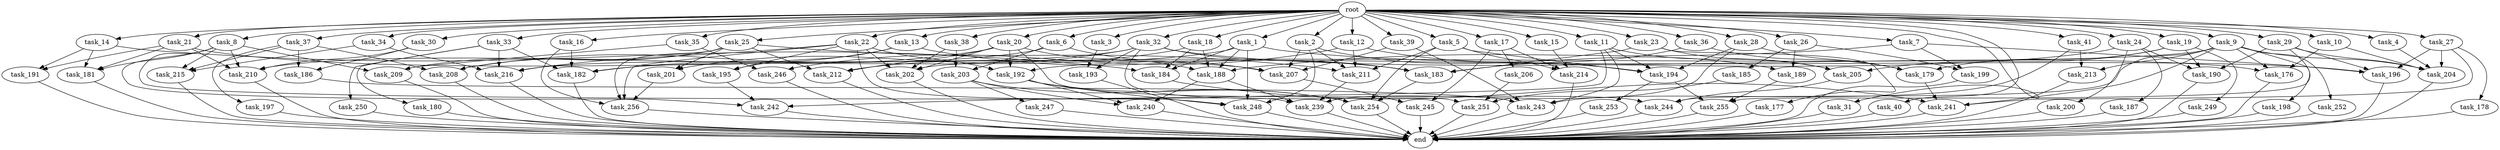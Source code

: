 digraph G {
  task_208 [size="523986010.112000"];
  task_9 [size="1.024000"];
  task_191 [size="1073741824.000000"];
  task_247 [size="420906795.008000"];
  task_27 [size="1.024000"];
  task_251 [size="1314259992.576000"];
  task_4 [size="1.024000"];
  task_2 [size="1.024000"];
  task_13 [size="1.024000"];
  task_256 [size="2345052143.616000"];
  task_182 [size="1778116460.544000"];
  task_207 [size="1365799600.128000"];
  task_186 [size="446676598.784000"];
  task_41 [size="1.024000"];
  task_177 [size="695784701.952000"];
  task_245 [size="936302870.528000"];
  task_6 [size="1.024000"];
  task_32 [size="1.024000"];
  task_216 [size="1803886264.320000"];
  task_189 [size="455266533.376000"];
  task_188 [size="1666447310.848000"];
  task_33 [size="1.024000"];
  task_183 [size="1752346656.768000"];
  task_31 [size="1.024000"];
  task_14 [size="1.024000"];
  task_36 [size="1.024000"];
  task_16 [size="1.024000"];
  task_185 [size="34359738.368000"];
  task_249 [size="309237645.312000"];
  task_239 [size="2164663517.184000"];
  task_243 [size="678604832.768000"];
  task_40 [size="1.024000"];
  task_252 [size="549755813.888000"];
  task_15 [size="1.024000"];
  task_10 [size="1.024000"];
  task_29 [size="1.024000"];
  task_199 [size="455266533.376000"];
  task_240 [size="1494648619.008000"];
  task_209 [size="807453851.648000"];
  task_250 [size="420906795.008000"];
  task_205 [size="1082331758.592000"];
  task_190 [size="695784701.952000"];
  task_26 [size="1.024000"];
  task_25 [size="1.024000"];
  task_201 [size="292057776.128000"];
  end [size="0.000000"];
  task_192 [size="1245540515.840000"];
  task_212 [size="1245540515.840000"];
  task_180 [size="420906795.008000"];
  task_18 [size="1.024000"];
  task_12 [size="1.024000"];
  task_210 [size="1554778161.152000"];
  task_241 [size="1314259992.576000"];
  task_197 [size="137438953.472000"];
  task_242 [size="420906795.008000"];
  task_253 [size="695784701.952000"];
  task_202 [size="1855425871.872000"];
  task_246 [size="841813590.016000"];
  task_184 [size="1151051235.328000"];
  task_21 [size="1.024000"];
  task_37 [size="1.024000"];
  task_244 [size="893353197.568000"];
  task_196 [size="1357209665.536000"];
  task_187 [size="77309411.328000"];
  task_23 [size="1.024000"];
  task_176 [size="1073741824.000000"];
  root [size="0.000000"];
  task_5 [size="1.024000"];
  task_195 [size="1279900254.208000"];
  task_193 [size="910533066.752000"];
  task_11 [size="1.024000"];
  task_194 [size="738734374.912000"];
  task_179 [size="1039382085.632000"];
  task_200 [size="77309411.328000"];
  task_3 [size="1.024000"];
  task_19 [size="1.024000"];
  task_213 [size="627065225.216000"];
  task_206 [size="858993459.200000"];
  task_39 [size="1.024000"];
  task_22 [size="1.024000"];
  task_28 [size="1.024000"];
  task_7 [size="1.024000"];
  task_215 [size="755914244.096000"];
  task_34 [size="1.024000"];
  task_254 [size="1632087572.480000"];
  task_211 [size="850403524.608000"];
  task_17 [size="1.024000"];
  task_248 [size="816043786.240000"];
  task_214 [size="1546188226.560000"];
  task_20 [size="1.024000"];
  task_178 [size="549755813.888000"];
  task_198 [size="549755813.888000"];
  task_1 [size="1.024000"];
  task_181 [size="1382979469.312000"];
  task_204 [size="1795296329.728000"];
  task_35 [size="1.024000"];
  task_30 [size="1.024000"];
  task_203 [size="214748364.800000"];
  task_38 [size="1.024000"];
  task_24 [size="1.024000"];
  task_255 [size="1082331758.592000"];
  task_8 [size="1.024000"];

  task_208 -> end [size="1.000000"];
  task_9 -> task_204 [size="536870912.000000"];
  task_9 -> task_213 [size="536870912.000000"];
  task_9 -> task_241 [size="536870912.000000"];
  task_9 -> task_176 [size="536870912.000000"];
  task_9 -> task_202 [size="536870912.000000"];
  task_9 -> task_252 [size="536870912.000000"];
  task_9 -> task_198 [size="536870912.000000"];
  task_9 -> task_244 [size="536870912.000000"];
  task_191 -> end [size="1.000000"];
  task_247 -> end [size="1.000000"];
  task_27 -> task_204 [size="536870912.000000"];
  task_27 -> task_178 [size="536870912.000000"];
  task_27 -> task_241 [size="536870912.000000"];
  task_27 -> task_196 [size="536870912.000000"];
  task_251 -> end [size="1.000000"];
  task_4 -> task_204 [size="75497472.000000"];
  task_2 -> task_194 [size="209715200.000000"];
  task_2 -> task_207 [size="209715200.000000"];
  task_2 -> task_248 [size="209715200.000000"];
  task_2 -> task_211 [size="209715200.000000"];
  task_13 -> task_195 [size="411041792.000000"];
  task_13 -> task_183 [size="411041792.000000"];
  task_13 -> task_182 [size="411041792.000000"];
  task_256 -> end [size="1.000000"];
  task_182 -> end [size="1.000000"];
  task_207 -> task_245 [size="75497472.000000"];
  task_186 -> task_243 [size="301989888.000000"];
  task_41 -> task_243 [size="75497472.000000"];
  task_41 -> task_213 [size="75497472.000000"];
  task_177 -> end [size="1.000000"];
  task_245 -> end [size="1.000000"];
  task_6 -> task_203 [size="75497472.000000"];
  task_6 -> task_207 [size="75497472.000000"];
  task_6 -> task_210 [size="75497472.000000"];
  task_32 -> task_201 [size="209715200.000000"];
  task_32 -> task_183 [size="209715200.000000"];
  task_32 -> task_193 [size="209715200.000000"];
  task_32 -> task_216 [size="209715200.000000"];
  task_32 -> task_176 [size="209715200.000000"];
  task_32 -> task_251 [size="209715200.000000"];
  task_216 -> end [size="1.000000"];
  task_189 -> task_255 [size="75497472.000000"];
  task_188 -> task_240 [size="838860800.000000"];
  task_188 -> task_239 [size="838860800.000000"];
  task_33 -> task_180 [size="411041792.000000"];
  task_33 -> task_250 [size="411041792.000000"];
  task_33 -> task_182 [size="411041792.000000"];
  task_33 -> task_216 [size="411041792.000000"];
  task_183 -> task_254 [size="838860800.000000"];
  task_31 -> end [size="1.000000"];
  task_14 -> task_184 [size="209715200.000000"];
  task_14 -> task_181 [size="209715200.000000"];
  task_14 -> task_191 [size="209715200.000000"];
  task_36 -> task_183 [size="411041792.000000"];
  task_36 -> task_179 [size="411041792.000000"];
  task_16 -> task_182 [size="838860800.000000"];
  task_16 -> task_256 [size="838860800.000000"];
  task_185 -> task_251 [size="536870912.000000"];
  task_249 -> end [size="1.000000"];
  task_239 -> end [size="1.000000"];
  task_243 -> end [size="1.000000"];
  task_40 -> end [size="1.000000"];
  task_252 -> end [size="1.000000"];
  task_15 -> task_214 [size="536870912.000000"];
  task_10 -> task_204 [size="301989888.000000"];
  task_10 -> task_176 [size="301989888.000000"];
  task_29 -> task_204 [size="301989888.000000"];
  task_29 -> task_190 [size="301989888.000000"];
  task_29 -> task_255 [size="301989888.000000"];
  task_29 -> task_196 [size="301989888.000000"];
  task_199 -> end [size="1.000000"];
  task_240 -> end [size="1.000000"];
  task_209 -> end [size="1.000000"];
  task_250 -> end [size="1.000000"];
  task_205 -> task_244 [size="33554432.000000"];
  task_190 -> end [size="1.000000"];
  task_26 -> task_189 [size="33554432.000000"];
  task_26 -> task_185 [size="33554432.000000"];
  task_26 -> task_199 [size="33554432.000000"];
  task_25 -> task_209 [size="75497472.000000"];
  task_25 -> task_201 [size="75497472.000000"];
  task_25 -> task_256 [size="75497472.000000"];
  task_25 -> task_211 [size="75497472.000000"];
  task_25 -> task_212 [size="75497472.000000"];
  task_25 -> task_208 [size="75497472.000000"];
  task_201 -> task_256 [size="536870912.000000"];
  task_192 -> task_240 [size="209715200.000000"];
  task_192 -> task_248 [size="209715200.000000"];
  task_192 -> task_254 [size="209715200.000000"];
  task_212 -> end [size="1.000000"];
  task_180 -> end [size="1.000000"];
  task_18 -> task_184 [size="838860800.000000"];
  task_18 -> task_188 [size="838860800.000000"];
  task_18 -> task_212 [size="838860800.000000"];
  task_12 -> task_189 [size="411041792.000000"];
  task_12 -> task_211 [size="411041792.000000"];
  task_12 -> task_246 [size="411041792.000000"];
  task_210 -> end [size="1.000000"];
  task_241 -> end [size="1.000000"];
  task_197 -> end [size="1.000000"];
  task_242 -> end [size="1.000000"];
  task_253 -> end [size="1.000000"];
  task_202 -> end [size="1.000000"];
  task_246 -> end [size="1.000000"];
  task_184 -> task_241 [size="75497472.000000"];
  task_21 -> task_207 [size="838860800.000000"];
  task_21 -> task_181 [size="838860800.000000"];
  task_21 -> task_210 [size="838860800.000000"];
  task_21 -> task_191 [size="838860800.000000"];
  task_37 -> task_215 [size="134217728.000000"];
  task_37 -> task_186 [size="134217728.000000"];
  task_37 -> task_197 [size="134217728.000000"];
  task_37 -> task_208 [size="134217728.000000"];
  task_244 -> end [size="1.000000"];
  task_196 -> end [size="1.000000"];
  task_187 -> end [size="1.000000"];
  task_23 -> task_183 [size="679477248.000000"];
  task_23 -> task_177 [size="679477248.000000"];
  task_23 -> task_205 [size="679477248.000000"];
  task_176 -> end [size="1.000000"];
  root -> task_12 [size="1.000000"];
  root -> task_36 [size="1.000000"];
  root -> task_16 [size="1.000000"];
  root -> task_9 [size="1.000000"];
  root -> task_39 [size="1.000000"];
  root -> task_11 [size="1.000000"];
  root -> task_22 [size="1.000000"];
  root -> task_7 [size="1.000000"];
  root -> task_33 [size="1.000000"];
  root -> task_28 [size="1.000000"];
  root -> task_4 [size="1.000000"];
  root -> task_34 [size="1.000000"];
  root -> task_2 [size="1.000000"];
  root -> task_15 [size="1.000000"];
  root -> task_10 [size="1.000000"];
  root -> task_29 [size="1.000000"];
  root -> task_21 [size="1.000000"];
  root -> task_17 [size="1.000000"];
  root -> task_18 [size="1.000000"];
  root -> task_41 [size="1.000000"];
  root -> task_20 [size="1.000000"];
  root -> task_23 [size="1.000000"];
  root -> task_6 [size="1.000000"];
  root -> task_32 [size="1.000000"];
  root -> task_5 [size="1.000000"];
  root -> task_37 [size="1.000000"];
  root -> task_26 [size="1.000000"];
  root -> task_25 [size="1.000000"];
  root -> task_31 [size="1.000000"];
  root -> task_35 [size="1.000000"];
  root -> task_13 [size="1.000000"];
  root -> task_30 [size="1.000000"];
  root -> task_19 [size="1.000000"];
  root -> task_1 [size="1.000000"];
  root -> task_40 [size="1.000000"];
  root -> task_38 [size="1.000000"];
  root -> task_24 [size="1.000000"];
  root -> task_3 [size="1.000000"];
  root -> task_8 [size="1.000000"];
  root -> task_27 [size="1.000000"];
  root -> task_14 [size="1.000000"];
  task_5 -> task_194 [size="134217728.000000"];
  task_5 -> task_254 [size="134217728.000000"];
  task_5 -> task_211 [size="134217728.000000"];
  task_5 -> task_214 [size="134217728.000000"];
  task_195 -> task_242 [size="33554432.000000"];
  task_193 -> end [size="1.000000"];
  task_11 -> task_194 [size="75497472.000000"];
  task_11 -> task_243 [size="75497472.000000"];
  task_11 -> task_242 [size="75497472.000000"];
  task_11 -> task_205 [size="75497472.000000"];
  task_194 -> task_253 [size="679477248.000000"];
  task_194 -> task_255 [size="679477248.000000"];
  task_179 -> task_241 [size="134217728.000000"];
  task_200 -> end [size="1.000000"];
  task_3 -> task_193 [size="679477248.000000"];
  task_19 -> task_249 [size="301989888.000000"];
  task_19 -> task_179 [size="301989888.000000"];
  task_19 -> task_205 [size="301989888.000000"];
  task_19 -> task_190 [size="301989888.000000"];
  task_213 -> end [size="1.000000"];
  task_206 -> task_251 [size="536870912.000000"];
  task_39 -> task_243 [size="209715200.000000"];
  task_39 -> task_207 [size="209715200.000000"];
  task_22 -> task_256 [size="838860800.000000"];
  task_22 -> task_216 [size="838860800.000000"];
  task_22 -> task_195 [size="838860800.000000"];
  task_22 -> task_192 [size="838860800.000000"];
  task_22 -> task_239 [size="838860800.000000"];
  task_22 -> task_202 [size="838860800.000000"];
  task_28 -> task_194 [size="301989888.000000"];
  task_28 -> task_179 [size="301989888.000000"];
  task_28 -> task_239 [size="301989888.000000"];
  task_7 -> task_199 [size="411041792.000000"];
  task_7 -> task_188 [size="411041792.000000"];
  task_7 -> task_196 [size="411041792.000000"];
  task_215 -> end [size="1.000000"];
  task_34 -> task_215 [size="301989888.000000"];
  task_34 -> task_216 [size="301989888.000000"];
  task_254 -> end [size="1.000000"];
  task_211 -> task_239 [size="134217728.000000"];
  task_17 -> task_245 [size="838860800.000000"];
  task_17 -> task_206 [size="838860800.000000"];
  task_17 -> task_214 [size="838860800.000000"];
  task_248 -> end [size="1.000000"];
  task_214 -> end [size="1.000000"];
  task_20 -> task_208 [size="301989888.000000"];
  task_20 -> task_192 [size="301989888.000000"];
  task_20 -> task_212 [size="301989888.000000"];
  task_20 -> task_244 [size="301989888.000000"];
  task_20 -> task_188 [size="301989888.000000"];
  task_20 -> task_202 [size="301989888.000000"];
  task_178 -> end [size="1.000000"];
  task_198 -> end [size="1.000000"];
  task_1 -> task_182 [size="75497472.000000"];
  task_1 -> task_248 [size="75497472.000000"];
  task_1 -> task_184 [size="75497472.000000"];
  task_1 -> task_188 [size="75497472.000000"];
  task_1 -> task_196 [size="75497472.000000"];
  task_181 -> end [size="1.000000"];
  task_204 -> end [size="1.000000"];
  task_35 -> task_209 [size="411041792.000000"];
  task_35 -> task_246 [size="411041792.000000"];
  task_30 -> task_210 [size="301989888.000000"];
  task_30 -> task_186 [size="301989888.000000"];
  task_203 -> task_240 [size="411041792.000000"];
  task_203 -> task_247 [size="411041792.000000"];
  task_203 -> task_254 [size="411041792.000000"];
  task_38 -> task_203 [size="134217728.000000"];
  task_38 -> task_202 [size="134217728.000000"];
  task_24 -> task_187 [size="75497472.000000"];
  task_24 -> task_200 [size="75497472.000000"];
  task_24 -> task_192 [size="75497472.000000"];
  task_24 -> task_190 [size="75497472.000000"];
  task_255 -> end [size="1.000000"];
  task_8 -> task_209 [size="301989888.000000"];
  task_8 -> task_210 [size="301989888.000000"];
  task_8 -> task_215 [size="301989888.000000"];
  task_8 -> task_248 [size="301989888.000000"];
  task_8 -> task_181 [size="301989888.000000"];
  task_8 -> task_242 [size="301989888.000000"];
}
